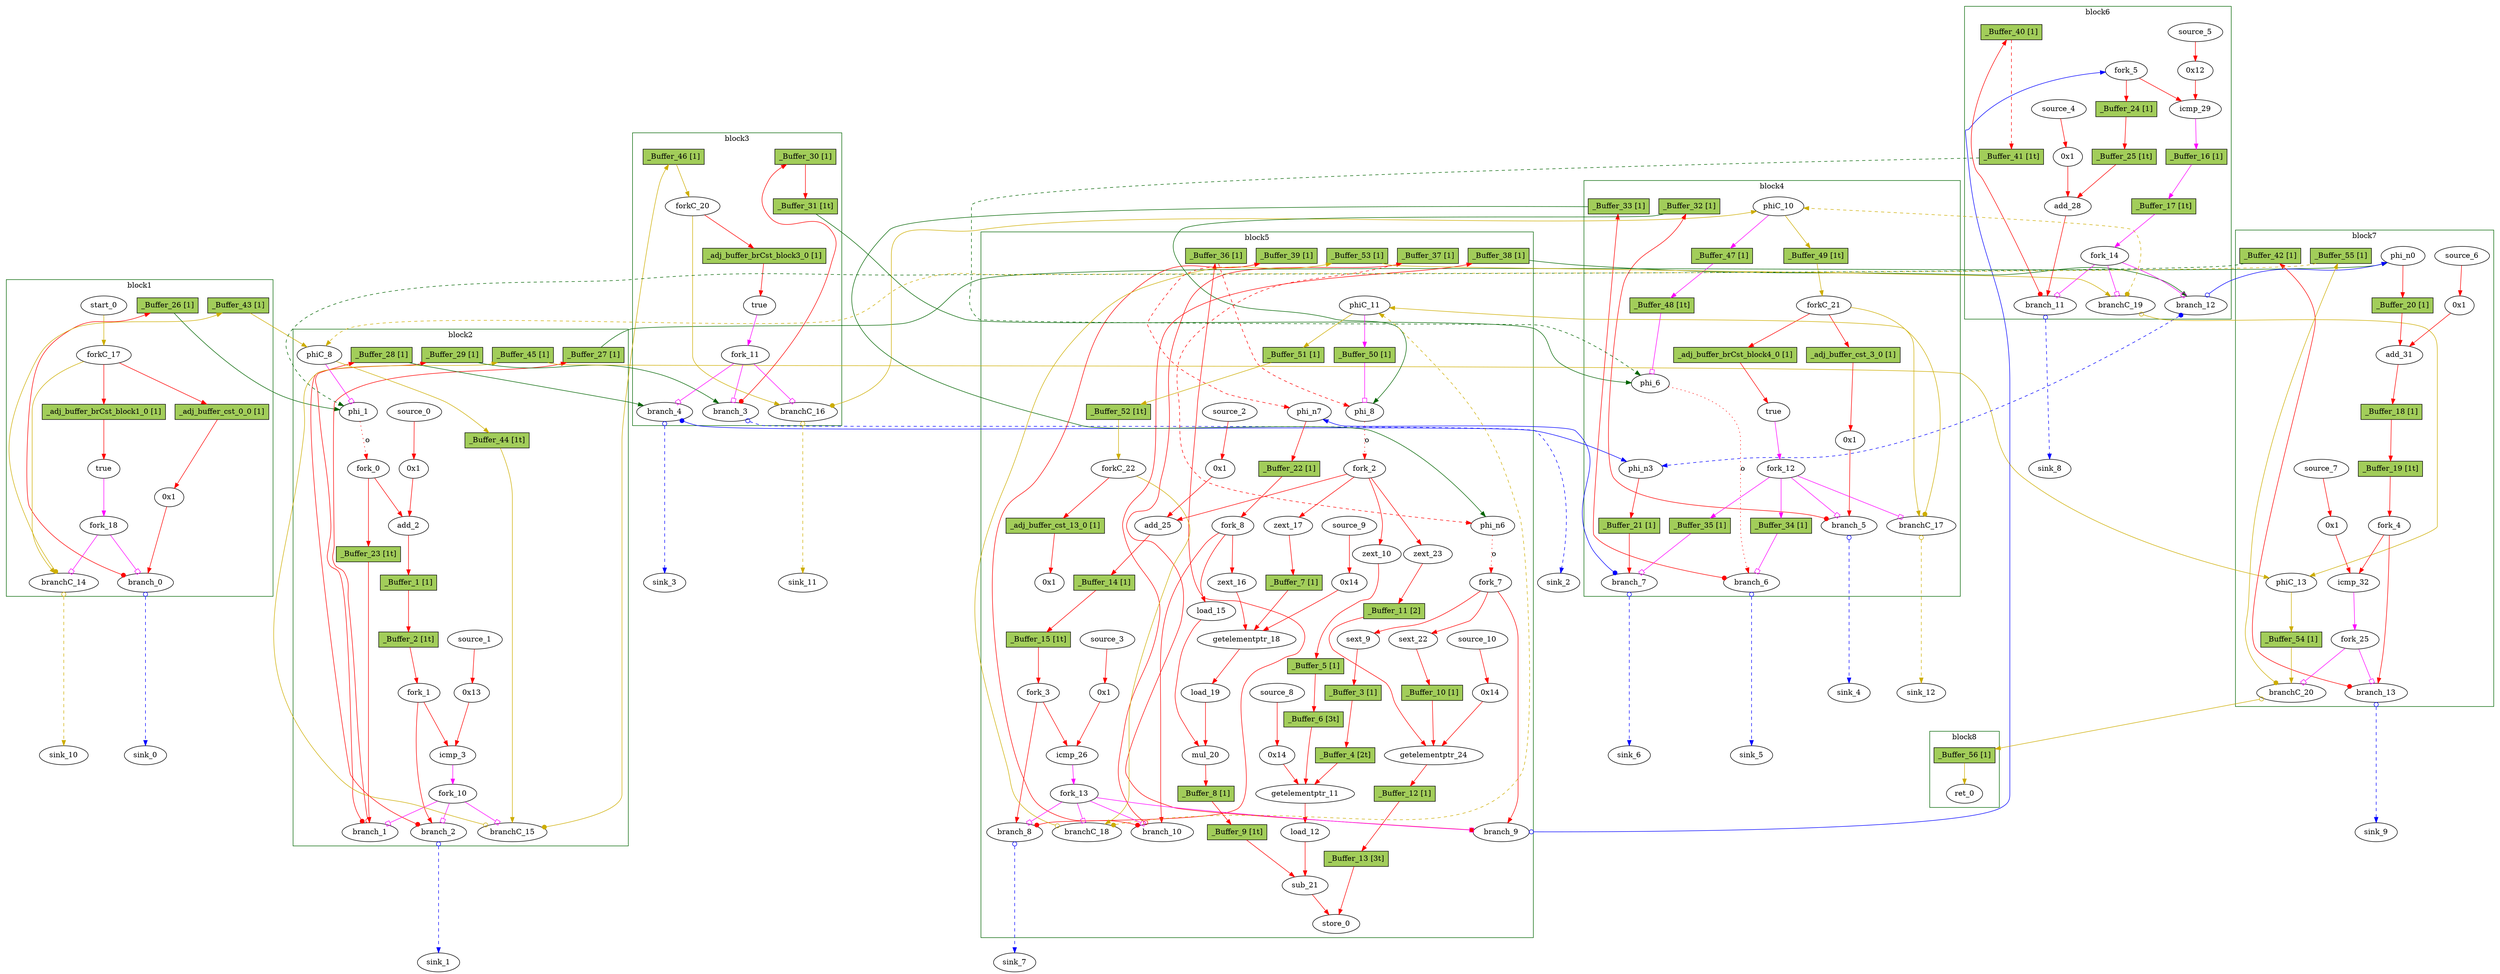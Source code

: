 // Number of blocks: 176
// Number of channels: 282
Digraph G {

  // Blocks
subgraph cluster_1 {
color = "darkgreen"
label = "block1"
  brCst_block1 [type=Constant, in="in1:1", out="out1:1", bbID = 1, value="0x1", label=true,  shape=oval];
  _adj_buffer_brCst_block1_0 [type=Buffer, in="in1:0", out="out1:1", bbID=2, slots=1, transparent=false, label="_adj_buffer_brCst_block1_0 [1]", shape=box, style=filled, fillcolor=darkolivegreen3, height=0.4];
  cst_0 [type=Constant, in="in1:32", out="out1:32", bbID = 1, value="0x1", label="0x1",  shape=oval];
  _adj_buffer_cst_0_0 [type=Buffer, in="in1:0", out="out1:32", bbID=2, slots=1, transparent=false, label="_adj_buffer_cst_0_0 [1]", shape=box, style=filled, fillcolor=darkolivegreen3, height=0.4];
  branch_0 [type=Branch, in="in1:32 in2?:1", out="out1+:32 out2-:32", bbID = 1,  shape=oval];
  start_0 [type=Entry, in="in1:0", out="out1:0", bbID = 1,  shape=oval];
  forkC_17 [type=Fork, in="in1:0", out="out1:0 out2:0 out3:0", bbID = 1,  shape=oval];
  branchC_14 [type=Branch, in="in1:0 in2?:1", out="out1+:0 out2-:0", bbID = 1,  shape=oval];
  fork_18 [type=Fork, in="in1:1", out="out1:1 out2:1", bbID = 1,  shape=oval];
  _Buffer_26 [type=Buffer, in="in1:32", out="out1:32", bbID = 1, slots=1, transparent=false, label="_Buffer_26 [1]",  shape=box, style=filled, fillcolor=darkolivegreen3, height = 0.4];
  _Buffer_43 [type=Buffer, in="in1:0", out="out1:0", bbID = 1, slots=1, transparent=false, label="_Buffer_43 [1]",  shape=box, style=filled, fillcolor=darkolivegreen3, height = 0.4];
}
subgraph cluster_2 {
color = "darkgreen"
label = "block2"
  phi_1 [type=Mux, in="in1?:1 in2:32 in3:32", out="out1:32", delay=1.397, bbID = 2,  shape=oval];
  cst_1 [type=Constant, in="in1:32", out="out1:32", bbID = 2, value="0x1", label="0x1",  shape=oval];
  add_2 [type=Operator, in="in1:32 in2:32", out="out1:32", op = "add_op", delay=2.287, bbID = 2,  shape=oval];
  cst_2 [type=Constant, in="in1:32", out="out1:32", bbID = 2, value="0x1", label="0x13",  shape=oval];
  icmp_3 [type=Operator, in="in1:32 in2:32", out="out1:1", op = "icmp_ult_op", delay=1.907, bbID = 2,  shape=oval];
  fork_0 [type=Fork, in="in1:32", out="out1:32 out2:32", bbID = 2,  shape=oval];
  fork_1 [type=Fork, in="in1:32", out="out1:32 out2:32", bbID = 2,  shape=oval];
  branch_1 [type=Branch, in="in1:32 in2?:1", out="out1+:32 out2-:32", bbID = 2,  shape=oval];
  branch_2 [type=Branch, in="in1:32 in2?:1", out="out1+:32 out2-:32", bbID = 2,  shape=oval];
  fork_10 [type=Fork, in="in1:1", out="out1:1 out2:1 out3:1", bbID = 2,  shape=oval];
  phiC_8 [type=CntrlMerge, in="in1:0 in2:0", out="out1:0 out2?:1", bbID = 2,  shape=oval];
  branchC_15 [type=Branch, in="in1:0 in2?:1", out="out1+:0 out2-:0", bbID = 2,  shape=oval];
  source_0 [type=Source, out="out1:32", bbID = 2,  shape=oval];
  source_1 [type=Source, out="out1:32", bbID = 2,  shape=oval];
  _Buffer_1 [type=Buffer, in="in1:32", out="out1:32", bbID = 2, slots=1, transparent=false, label="_Buffer_1 [1]",  shape=box, style=filled, fillcolor=darkolivegreen3, height = 0.4];
  _Buffer_2 [type=Buffer, in="in1:32", out="out1:32", bbID = 2, slots=1, transparent=true, label="_Buffer_2 [1t]",  shape=box, style=filled, fillcolor=darkolivegreen3, height = 0.4];
  _Buffer_23 [type=Buffer, in="in1:32", out="out1:32", bbID = 2, slots=1, transparent=true, label="_Buffer_23 [1t]",  shape=box, style=filled, fillcolor=darkolivegreen3, height = 0.4];
  _Buffer_27 [type=Buffer, in="in1:32", out="out1:32", bbID = 2, slots=1, transparent=false, label="_Buffer_27 [1]",  shape=box, style=filled, fillcolor=darkolivegreen3, height = 0.4];
  _Buffer_28 [type=Buffer, in="in1:32", out="out1:32", bbID = 2, slots=1, transparent=false, label="_Buffer_28 [1]",  shape=box, style=filled, fillcolor=darkolivegreen3, height = 0.4];
  _Buffer_29 [type=Buffer, in="in1:32", out="out1:32", bbID = 2, slots=1, transparent=false, label="_Buffer_29 [1]",  shape=box, style=filled, fillcolor=darkolivegreen3, height = 0.4];
  _Buffer_44 [type=Buffer, in="in1:0", out="out1:0", bbID = 2, slots=1, transparent=true, label="_Buffer_44 [1t]",  shape=box, style=filled, fillcolor=darkolivegreen3, height = 0.4];
  _Buffer_45 [type=Buffer, in="in1:0", out="out1:0", bbID = 2, slots=1, transparent=false, label="_Buffer_45 [1]",  shape=box, style=filled, fillcolor=darkolivegreen3, height = 0.4];
}
subgraph cluster_3 {
color = "darkgreen"
label = "block3"
  brCst_block3 [type=Constant, in="in1:1", out="out1:1", bbID = 3, value="0x1", label=true,  shape=oval];
  _adj_buffer_brCst_block3_0 [type=Buffer, in="in1:0", out="out1:1", bbID=2, slots=1, transparent=false, label="_adj_buffer_brCst_block3_0 [1]", shape=box, style=filled, fillcolor=darkolivegreen3, height=0.4];
  branch_3 [type=Branch, in="in1:32 in2?:1", out="out1+:32 out2-:32", bbID = 3,  shape=oval];
  branch_4 [type=Branch, in="in1:32 in2?:1", out="out1+:32 out2-:32", bbID = 3,  shape=oval];
  fork_11 [type=Fork, in="in1:1", out="out1:1 out2:1 out3:1", bbID = 3,  shape=oval];
  forkC_20 [type=Fork, in="in1:0", out="out1:0 out2:0", bbID = 3,  shape=oval];
  branchC_16 [type=Branch, in="in1:0 in2?:1", out="out1+:0 out2-:0", bbID = 3,  shape=oval];
  _Buffer_30 [type=Buffer, in="in1:32", out="out1:32", bbID = 3, slots=1, transparent=false, label="_Buffer_30 [1]",  shape=box, style=filled, fillcolor=darkolivegreen3, height = 0.4];
  _Buffer_31 [type=Buffer, in="in1:32", out="out1:32", bbID = 3, slots=1, transparent=true, label="_Buffer_31 [1t]",  shape=box, style=filled, fillcolor=darkolivegreen3, height = 0.4];
  _Buffer_46 [type=Buffer, in="in1:0", out="out1:0", bbID = 3, slots=1, transparent=false, label="_Buffer_46 [1]",  shape=box, style=filled, fillcolor=darkolivegreen3, height = 0.4];
}
subgraph cluster_4 {
color = "darkgreen"
label = "block4"
  phi_6 [type=Mux, in="in1?:1 in2:32 in3:32", out="out1:32", delay=1.397, bbID = 4,  shape=oval];
  brCst_block4 [type=Constant, in="in1:1", out="out1:1", bbID = 4, value="0x1", label=true,  shape=oval];
  _adj_buffer_brCst_block4_0 [type=Buffer, in="in1:0", out="out1:1", bbID=2, slots=1, transparent=false, label="_adj_buffer_brCst_block4_0 [1]", shape=box, style=filled, fillcolor=darkolivegreen3, height=0.4];
  cst_3 [type=Constant, in="in1:32", out="out1:32", bbID = 4, value="0x1", label="0x1",  shape=oval];
  _adj_buffer_cst_3_0 [type=Buffer, in="in1:0", out="out1:32", bbID=2, slots=1, transparent=false, label="_adj_buffer_cst_3_0 [1]", shape=box, style=filled, fillcolor=darkolivegreen3, height=0.4];
  phi_n3 [type=Merge, in="in1:32 in2:32", out="out1:32", delay=1.397, bbID = 4,  shape=oval];
  branch_5 [type=Branch, in="in1:32 in2?:1", out="out1+:32 out2-:32", bbID = 4,  shape=oval];
  branch_6 [type=Branch, in="in1:32 in2?:1", out="out1+:32 out2-:32", bbID = 4,  shape=oval];
  branch_7 [type=Branch, in="in1:32 in2?:1", out="out1+:32 out2-:32", bbID = 4,  shape=oval];
  fork_12 [type=Fork, in="in1:1", out="out1:1 out2:1 out3:1 out4:1", bbID = 4,  shape=oval];
  phiC_10 [type=CntrlMerge, in="in1:0 in2:0", out="out1:0 out2?:1", bbID = 4,  shape=oval];
  forkC_21 [type=Fork, in="in1:0", out="out1:0 out2:0 out3:0", bbID = 4,  shape=oval];
  branchC_17 [type=Branch, in="in1:0 in2?:1", out="out1+:0 out2-:0", bbID = 4,  shape=oval];
  _Buffer_21 [type=Buffer, in="in1:32", out="out1:32", bbID = 4, slots=1, transparent=false, label="_Buffer_21 [1]",  shape=box, style=filled, fillcolor=darkolivegreen3, height = 0.4];
  _Buffer_32 [type=Buffer, in="in1:32", out="out1:32", bbID = 4, slots=1, transparent=false, label="_Buffer_32 [1]",  shape=box, style=filled, fillcolor=darkolivegreen3, height = 0.4];
  _Buffer_33 [type=Buffer, in="in1:32", out="out1:32", bbID = 4, slots=1, transparent=false, label="_Buffer_33 [1]",  shape=box, style=filled, fillcolor=darkolivegreen3, height = 0.4];
  _Buffer_34 [type=Buffer, in="in1:1", out="out1:1", bbID = 4, slots=1, transparent=false, label="_Buffer_34 [1]",  shape=box, style=filled, fillcolor=darkolivegreen3, height = 0.4];
  _Buffer_35 [type=Buffer, in="in1:1", out="out1:1", bbID = 4, slots=1, transparent=false, label="_Buffer_35 [1]",  shape=box, style=filled, fillcolor=darkolivegreen3, height = 0.4];
  _Buffer_47 [type=Buffer, in="in1:1", out="out1:1", bbID = 4, slots=1, transparent=false, label="_Buffer_47 [1]",  shape=box, style=filled, fillcolor=darkolivegreen3, height = 0.4];
  _Buffer_48 [type=Buffer, in="in1:1", out="out1:1", bbID = 4, slots=1, transparent=true, label="_Buffer_48 [1t]",  shape=box, style=filled, fillcolor=darkolivegreen3, height = 0.4];
  _Buffer_49 [type=Buffer, in="in1:0", out="out1:0", bbID = 4, slots=1, transparent=true, label="_Buffer_49 [1t]",  shape=box, style=filled, fillcolor=darkolivegreen3, height = 0.4];
}
subgraph cluster_5 {
color = "darkgreen"
label = "block5"
  phi_8 [type=Mux, in="in1?:1 in2:32 in3:32", out="out1:32", delay=1.397, bbID = 5, retimingDiff=0.5,  shape=oval];
  sext_9 [type=Operator, in="in1:32", out="out1:32", op = "zext_op", delay=0.672, bbID = 5, retimingDiff=1,  shape=oval];
  zext_10 [type=Operator, in="in1:32", out="out1:32", op = "zext_op", bbID = 5, retimingDiff=0.5,  shape=oval];
  getelementptr_11 [type=Operator, in="in1:32 in2:32 in3:32", out="out1:32", op = "getelementptr_op", delay=3.792, constants=1, bbID = 5, retimingDiff=3.5,  shape=oval];
  load_12 [type=Operator, in="in1:32 in2:32", out="out1:32 out2:32", op = "mc_load_op", delay=1.412, latency=2, bbID = 5, portID = 0, offset = 0, retimingDiff=1,  shape=oval];
  load_15 [type=Operator, in="in1:32 in2:32", out="out1:32 out2:32", op = "mc_load_op", delay=1.412, latency=2, bbID = 5, portID = 0, offset = 0, retimingDiff=1,  shape=oval];
  zext_16 [type=Operator, in="in1:32", out="out1:32", op = "zext_op", bbID = 5, retimingDiff=1,  shape=oval];
  zext_17 [type=Operator, in="in1:32", out="out1:32", op = "zext_op", bbID = 5, retimingDiff=0.5,  shape=oval];
  getelementptr_18 [type=Operator, in="in1:32 in2:32 in3:32", out="out1:32", op = "getelementptr_op", delay=3.792, constants=1, bbID = 5, retimingDiff=1,  shape=oval];
  load_19 [type=Operator, in="in1:32 in2:32", out="out1:32 out2:32", op = "mc_load_op", delay=1.412, latency=2, bbID = 5, portID = 1, offset = 0, retimingDiff=1,  shape=oval];
  mul_20 [type=Operator, in="in1:32 in2:32", out="out1:32", op = "mul_op", latency=4, bbID = 5, retimingDiff=2,  shape=oval];
  sub_21 [type=Operator, in="in1:32 in2:32", out="out1:32", op = "sub_op", delay=2.287, bbID = 5, retimingDiff=4.5,  shape=oval];
  sext_22 [type=Operator, in="in1:32", out="out1:32", op = "zext_op", delay=0.672, bbID = 5, retimingDiff=1,  shape=oval];
  zext_23 [type=Operator, in="in1:32", out="out1:32", op = "zext_op", bbID = 5, retimingDiff=0.5,  shape=oval];
  getelementptr_24 [type=Operator, in="in1:32 in2:32 in3:32", out="out1:32", op = "getelementptr_op", delay=3.792, constants=1, bbID = 5, retimingDiff=1.5,  shape=oval];
  store_0 [type=Operator, in="in1:32 in2:32", out="out1:32 out2:32", op = "mc_store_op", delay=0.672, bbID = 5, portID = 0, offset = 0, retimingDiff=4.5,  shape=oval];
  cst_4 [type=Constant, in="in1:32", out="out1:32", bbID = 5, value="0x1", label="0x1", retimingDiff=0.5,  shape=oval];
  add_25 [type=Operator, in="in1:32 in2:32", out="out1:32", op = "add_op", delay=2.287, bbID = 5, retimingDiff=0.5,  shape=oval];
  cst_5 [type=Constant, in="in1:32", out="out1:32", bbID = 5, value="0x1", label="0x1", retimingDiff=1,  shape=oval];
  icmp_26 [type=Operator, in="in1:32 in2:32", out="out1:1", op = "icmp_ult_op", delay=1.907, bbID = 5, retimingDiff=1,  shape=oval];
  cst_10 [type=Constant, in="in1:32", out="out1:32", bbID = 5, value="0x1", label="0x14", retimingDiff=3.5,  shape=oval];
  cst_11 [type=Constant, in="in1:32", out="out1:32", bbID = 5, value="0x1", label="0x14", retimingDiff=1,  shape=oval];
  cst_12 [type=Constant, in="in1:32", out="out1:32", bbID = 5, value="0x1", label="0x14", retimingDiff=1.5,  shape=oval];
  phi_n6 [type=Merge, in="in1:32 in2:32", out="out1:32", delay=1.397, bbID = 5, retimingDiff=0.5,  shape=oval];
  phi_n7 [type=Merge, in="in1:32 in2:32", out="out1:32", delay=1.397, bbID = 5, retimingDiff=0.5,  shape=oval];
  fork_2 [type=Fork, in="in1:32", out="out1:32 out2:32 out3:32 out4:32", bbID = 5, retimingDiff=0.5,  shape=oval];
  fork_3 [type=Fork, in="in1:32", out="out1:32 out2:32", bbID = 5, retimingDiff=1,  shape=oval];
  fork_7 [type=Fork, in="in1:32", out="out1:32 out2:32 out3:32", bbID = 5, retimingDiff=1,  shape=oval];
  fork_8 [type=Fork, in="in1:32", out="out1:32 out2:32 out3:32", bbID = 5, retimingDiff=1,  shape=oval];
  branch_8 [type=Branch, in="in1:32 in2?:1", out="out1+:32 out2-:32", bbID = 5, retimingDiff=1,  shape=oval];
  branch_9 [type=Branch, in="in1:32 in2?:1", out="out1+:32 out2-:32", bbID = 5, retimingDiff=1,  shape=oval];
  branch_10 [type=Branch, in="in1:32 in2?:1", out="out1+:32 out2-:32", bbID = 5, retimingDiff=1,  shape=oval];
  fork_13 [type=Fork, in="in1:1", out="out1:1 out2:1 out3:1 out4:1", bbID = 5, retimingDiff=1,  shape=oval];
  cst_13 [type=Constant, in="in1:32", out="out1:32", bbID = 5, value="0x1", label="0x1", retimingDiff=1,  shape=oval];
  _adj_buffer_cst_13_0 [type=Buffer, in="in1:0", out="out1:32", bbID=2, slots=1, transparent=false, label="_adj_buffer_cst_13_0 [1]", shape=box, style=filled, fillcolor=darkolivegreen3, height=0.4];
  phiC_11 [type=CntrlMerge, in="in1:0 in2:0", out="out1:0 out2?:1", bbID = 5,  shape=oval];
  forkC_22 [type=Fork, in="in1:0", out="out1:0 out2:0", bbID = 5, retimingDiff=1,  shape=oval];
  branchC_18 [type=Branch, in="in1:0 in2?:1", out="out1+:0 out2-:0", bbID = 5, retimingDiff=1,  shape=oval];
  source_2 [type=Source, out="out1:32", bbID = 5, retimingDiff=0.5,  shape=oval];
  source_3 [type=Source, out="out1:32", bbID = 5, retimingDiff=1,  shape=oval];
  source_8 [type=Source, out="out1:32", bbID = 5, retimingDiff=3.5,  shape=oval];
  source_9 [type=Source, out="out1:32", bbID = 5, retimingDiff=1,  shape=oval];
  source_10 [type=Source, out="out1:32", bbID = 5, retimingDiff=1.5,  shape=oval];
  _Buffer_3 [type=Buffer, in="in1:32", out="out1:32", bbID = 5, slots=1, transparent=false, label="_Buffer_3 [1]",  shape=box, style=filled, fillcolor=darkolivegreen3, height = 0.4];
  _Buffer_4 [type=Buffer, in="in1:32", out="out1:32", bbID = 5, slots=2, transparent=true, label="_Buffer_4 [2t]",  shape=box, style=filled, fillcolor=darkolivegreen3, height = 0.4];
  _Buffer_5 [type=Buffer, in="in1:32", out="out1:32", bbID = 5, slots=1, transparent=false, label="_Buffer_5 [1]",  shape=box, style=filled, fillcolor=darkolivegreen3, height = 0.4];
  _Buffer_6 [type=Buffer, in="in1:32", out="out1:32", bbID = 5, slots=3, transparent=true, label="_Buffer_6 [3t]",  shape=box, style=filled, fillcolor=darkolivegreen3, height = 0.4];
  _Buffer_7 [type=Buffer, in="in1:32", out="out1:32", bbID = 5, slots=1, transparent=false, label="_Buffer_7 [1]",  shape=box, style=filled, fillcolor=darkolivegreen3, height = 0.4];
  _Buffer_8 [type=Buffer, in="in1:32", out="out1:32", bbID = 5, slots=1, transparent=false, label="_Buffer_8 [1]",  shape=box, style=filled, fillcolor=darkolivegreen3, height = 0.4];
  _Buffer_9 [type=Buffer, in="in1:32", out="out1:32", bbID = 5, slots=1, transparent=true, label="_Buffer_9 [1t]",  shape=box, style=filled, fillcolor=darkolivegreen3, height = 0.4];
  _Buffer_10 [type=Buffer, in="in1:32", out="out1:32", bbID = 5, slots=1, transparent=false, label="_Buffer_10 [1]",  shape=box, style=filled, fillcolor=darkolivegreen3, height = 0.4];
  _Buffer_11 [type=Buffer, in="in1:32", out="out1:32", bbID = 5, slots=2, transparent=false, label="_Buffer_11 [2]",  shape=box, style=filled, fillcolor=darkolivegreen3, height = 0.4];
  _Buffer_12 [type=Buffer, in="in1:32", out="out1:32", bbID = 5, slots=1, transparent=false, label="_Buffer_12 [1]",  shape=box, style=filled, fillcolor=darkolivegreen3, height = 0.4];
  _Buffer_13 [type=Buffer, in="in1:32", out="out1:32", bbID = 5, slots=3, transparent=true, label="_Buffer_13 [3t]",  shape=box, style=filled, fillcolor=darkolivegreen3, height = 0.4];
  _Buffer_14 [type=Buffer, in="in1:32", out="out1:32", bbID = 5, slots=1, transparent=false, label="_Buffer_14 [1]",  shape=box, style=filled, fillcolor=darkolivegreen3, height = 0.4];
  _Buffer_15 [type=Buffer, in="in1:32", out="out1:32", bbID = 5, slots=1, transparent=true, label="_Buffer_15 [1t]",  shape=box, style=filled, fillcolor=darkolivegreen3, height = 0.4];
  _Buffer_22 [type=Buffer, in="in1:32", out="out1:32", bbID = 5, slots=1, transparent=false, label="_Buffer_22 [1]",  shape=box, style=filled, fillcolor=darkolivegreen3, height = 0.4];
  _Buffer_36 [type=Buffer, in="in1:32", out="out1:32", bbID = 5, slots=1, transparent=false, label="_Buffer_36 [1]",  shape=box, style=filled, fillcolor=darkolivegreen3, height = 0.4];
  _Buffer_37 [type=Buffer, in="in1:32", out="out1:32", bbID = 5, slots=1, transparent=false, label="_Buffer_37 [1]",  shape=box, style=filled, fillcolor=darkolivegreen3, height = 0.4];
  _Buffer_38 [type=Buffer, in="in1:32", out="out1:32", bbID = 5, slots=1, transparent=false, label="_Buffer_38 [1]",  shape=box, style=filled, fillcolor=darkolivegreen3, height = 0.4];
  _Buffer_39 [type=Buffer, in="in1:32", out="out1:32", bbID = 5, slots=1, transparent=false, label="_Buffer_39 [1]",  shape=box, style=filled, fillcolor=darkolivegreen3, height = 0.4];
  _Buffer_50 [type=Buffer, in="in1:1", out="out1:1", bbID = 5, slots=1, transparent=false, label="_Buffer_50 [1]",  shape=box, style=filled, fillcolor=darkolivegreen3, height = 0.4];
  _Buffer_51 [type=Buffer, in="in1:0", out="out1:0", bbID = 5, slots=1, transparent=false, label="_Buffer_51 [1]",  shape=box, style=filled, fillcolor=darkolivegreen3, height = 0.4];
  _Buffer_52 [type=Buffer, in="in1:0", out="out1:0", bbID = 5, slots=1, transparent=true, label="_Buffer_52 [1t]",  shape=box, style=filled, fillcolor=darkolivegreen3, height = 0.4];
  _Buffer_53 [type=Buffer, in="in1:0", out="out1:0", bbID = 5, slots=1, transparent=false, label="_Buffer_53 [1]",  shape=box, style=filled, fillcolor=darkolivegreen3, height = 0.4];
}
subgraph cluster_6 {
color = "darkgreen"
label = "block6"
  cst_6 [type=Constant, in="in1:32", out="out1:32", bbID = 6, value="0x1", label="0x1",  shape=oval];
  add_28 [type=Operator, in="in1:32 in2:32", out="out1:32", op = "add_op", delay=2.287, bbID = 6,  shape=oval];
  cst_7 [type=Constant, in="in1:32", out="out1:32", bbID = 6, value="0x1", label="0x12",  shape=oval];
  icmp_29 [type=Operator, in="in1:32 in2:32", out="out1:1", op = "icmp_ult_op", delay=1.907, bbID = 6,  shape=oval];
  fork_5 [type=Fork, in="in1:32", out="out1:32 out2:32", bbID = 6,  shape=oval];
  branch_11 [type=Branch, in="in1:32 in2?:1", out="out1+:32 out2-:32", bbID = 6,  shape=oval];
  branch_12 [type=Branch, in="in1:32 in2?:1", out="out1+:32 out2-:32", bbID = 6,  shape=oval];
  fork_14 [type=Fork, in="in1:1", out="out1:1 out2:1 out3:1", bbID = 6,  shape=oval];
  branchC_19 [type=Branch, in="in1:0 in2?:1", out="out1+:0 out2-:0", bbID = 6,  shape=oval];
  source_4 [type=Source, out="out1:32", bbID = 6,  shape=oval];
  source_5 [type=Source, out="out1:32", bbID = 6,  shape=oval];
  _Buffer_16 [type=Buffer, in="in1:1", out="out1:1", bbID = 6, slots=1, transparent=false, label="_Buffer_16 [1]",  shape=box, style=filled, fillcolor=darkolivegreen3, height = 0.4];
  _Buffer_17 [type=Buffer, in="in1:1", out="out1:1", bbID = 6, slots=1, transparent=true, label="_Buffer_17 [1t]",  shape=box, style=filled, fillcolor=darkolivegreen3, height = 0.4];
  _Buffer_24 [type=Buffer, in="in1:32", out="out1:32", bbID = 6, slots=1, transparent=false, label="_Buffer_24 [1]",  shape=box, style=filled, fillcolor=darkolivegreen3, height = 0.4];
  _Buffer_25 [type=Buffer, in="in1:32", out="out1:32", bbID = 6, slots=1, transparent=true, label="_Buffer_25 [1t]",  shape=box, style=filled, fillcolor=darkolivegreen3, height = 0.4];
  _Buffer_40 [type=Buffer, in="in1:32", out="out1:32", bbID = 6, slots=1, transparent=false, label="_Buffer_40 [1]",  shape=box, style=filled, fillcolor=darkolivegreen3, height = 0.4];
  _Buffer_41 [type=Buffer, in="in1:32", out="out1:32", bbID = 6, slots=1, transparent=true, label="_Buffer_41 [1t]",  shape=box, style=filled, fillcolor=darkolivegreen3, height = 0.4];
}
subgraph cluster_7 {
color = "darkgreen"
label = "block7"
  cst_8 [type=Constant, in="in1:32", out="out1:32", bbID = 7, value="0x1", label="0x1",  shape=oval];
  add_31 [type=Operator, in="in1:32 in2:32", out="out1:32", op = "add_op", delay=2.287, bbID = 7,  shape=oval];
  cst_9 [type=Constant, in="in1:32", out="out1:32", bbID = 7, value="0x1", label="0x1",  shape=oval];
  icmp_32 [type=Operator, in="in1:32 in2:32", out="out1:1", op = "icmp_ult_op", delay=1.907, bbID = 7,  shape=oval];
  phi_n0 [type=Merge, in="in1:32 in2:32", out="out1:32", delay=1.397, bbID = 7,  shape=oval];
  fork_4 [type=Fork, in="in1:32", out="out1:32 out2:32", bbID = 7,  shape=oval];
  branch_13 [type=Branch, in="in1:32 in2?:1", out="out1+:32 out2-:32", bbID = 7,  shape=oval];
  phiC_13 [type=Merge, in="in1:0 in2:0", out="out1:0", bbID = 7,  shape=oval];
  branchC_20 [type=Branch, in="in1:0 in2?:1", out="out1+:0 out2-:0", bbID = 7,  shape=oval];
  fork_25 [type=Fork, in="in1:1", out="out1:1 out2:1", bbID = 7,  shape=oval];
  source_6 [type=Source, out="out1:32", bbID = 7,  shape=oval];
  source_7 [type=Source, out="out1:32", bbID = 7,  shape=oval];
  _Buffer_18 [type=Buffer, in="in1:32", out="out1:32", bbID = 7, slots=1, transparent=false, label="_Buffer_18 [1]",  shape=box, style=filled, fillcolor=darkolivegreen3, height = 0.4];
  _Buffer_19 [type=Buffer, in="in1:32", out="out1:32", bbID = 7, slots=1, transparent=true, label="_Buffer_19 [1t]",  shape=box, style=filled, fillcolor=darkolivegreen3, height = 0.4];
  _Buffer_20 [type=Buffer, in="in1:32", out="out1:32", bbID = 7, slots=1, transparent=false, label="_Buffer_20 [1]",  shape=box, style=filled, fillcolor=darkolivegreen3, height = 0.4];
  _Buffer_42 [type=Buffer, in="in1:32", out="out1:32", bbID = 7, slots=1, transparent=false, label="_Buffer_42 [1]",  shape=box, style=filled, fillcolor=darkolivegreen3, height = 0.4];
  _Buffer_54 [type=Buffer, in="in1:0", out="out1:0", bbID = 7, slots=1, transparent=false, label="_Buffer_54 [1]",  shape=box, style=filled, fillcolor=darkolivegreen3, height = 0.4];
  _Buffer_55 [type=Buffer, in="in1:0", out="out1:0", bbID = 7, slots=1, transparent=false, label="_Buffer_55 [1]",  shape=box, style=filled, fillcolor=darkolivegreen3, height = 0.4];
}
subgraph cluster_8 {
color = "darkgreen"
label = "block8"
  ret_0 [type=Operator, in="in1:0", out="out1:0", op = "ret_op", bbID = 8,  shape=oval];
  _Buffer_56 [type=Buffer, in="in1:0", out="out1:0", bbID = 8, slots=1, transparent=false, label="_Buffer_56 [1]",  shape=box, style=filled, fillcolor=darkolivegreen3, height = 0.4];
}
//  MC_A [type=MC, in="in1:32*c0 in2:32*l0a in3:32*l1a in4:32*s0a in5:32*s0d", out="out1:32*l0d out2:32*l1d out3:0*e", bbID = 0, memory = "A", bbcount = 1, ldcount = 2, stcount = 1, ];
//  MC_c [type=MC, in="in1:32*l0a", out="out1:32*l0d out2:0*e", bbID = 0, memory = "c", bbcount = 0, ldcount = 1, stcount = 0, ];
//  end_0 [type=Exit, in="in1:0*e in2:0*e in3:0", out="out1:0", bbID = 0,  shape=oval];
  sink_0 [type=Sink, in="in1:32", bbID = 0,  shape=oval];
  sink_1 [type=Sink, in="in1:32", bbID = 0,  shape=oval];
  sink_2 [type=Sink, in="in1:32", bbID = 0,  shape=oval];
  sink_3 [type=Sink, in="in1:32", bbID = 0,  shape=oval];
  sink_4 [type=Sink, in="in1:32", bbID = 0,  shape=oval];
  sink_5 [type=Sink, in="in1:32", bbID = 0,  shape=oval];
  sink_6 [type=Sink, in="in1:32", bbID = 0,  shape=oval];
  sink_7 [type=Sink, in="in1:32", bbID = 0,  shape=oval];
  sink_8 [type=Sink, in="in1:32", bbID = 0,  shape=oval];
  sink_9 [type=Sink, in="in1:32", bbID = 0,  shape=oval];
  sink_10 [type=Sink, in="in1:0", bbID = 0,  shape=oval];
  sink_11 [type=Sink, in="in1:0", bbID = 0,  shape=oval];
  sink_12 [type=Sink, in="in1:0", bbID = 0,  shape=oval];

  // Channels
  brCst_block1 -> fork_18 [from=out1, to=in1, arrowhead=normal, color=magenta];
  cst_0 -> branch_0 [from=out1, to=in1, arrowhead=normal, color=red];
  phi_1 -> fork_0 [from=out1, to=in1, arrowhead=normal, color=red, slots=1, style=dotted, label="o", transparent=true];
  cst_1 -> add_2 [from=out1, to=in2, arrowhead=normal, color=red];
  add_2 -> _Buffer_1 [from=out1, to=in1, arrowhead=normal, color=red];
  cst_2 -> icmp_3 [from=out1, to=in2, arrowhead=normal, color=red];
  icmp_3 -> fork_10 [from=out1, to=in1, arrowhead=normal, color=magenta];
  brCst_block3 -> fork_11 [from=out1, to=in1, arrowhead=normal, color=magenta];
  phi_6 -> branch_6 [from=out1, to=in1, arrowhead=normal, color=red, slots=1, style=dotted, label="o", transparent=true];
  brCst_block4 -> fork_12 [from=out1, to=in1, arrowhead=normal, color=magenta];
  cst_3 -> branch_5 [from=out1, to=in1, arrowhead=normal, color=red];
  phi_8 -> fork_2 [from=out1, to=in1, arrowhead=normal, color=red, slots=1, style=dotted, label="o", transparent=true];
  sext_9 -> _Buffer_3 [from=out1, to=in1, arrowhead=normal, color=red];
  zext_10 -> _Buffer_5 [from=out1, to=in1, arrowhead=normal, color=red];
  getelementptr_11 -> load_12 [from=out1, to=in2, arrowhead=normal, color=red];
  load_12 -> sub_21 [from=out1, to=in1, arrowhead=normal, color=red];
//  load_12 -> MC_A [from=out2, to=in2, arrowhead=normal, color=darkgreen];
  load_15 -> mul_20 [from=out1, to=in1, arrowhead=normal, color=red];
//  load_15 -> MC_c [from=out2, to=in1, arrowhead=normal, color=darkgreen];
  zext_16 -> getelementptr_18 [from=out1, to=in1, arrowhead=normal, color=red];
  zext_17 -> _Buffer_7 [from=out1, to=in1, arrowhead=normal, color=red];
  getelementptr_18 -> load_19 [from=out1, to=in2, arrowhead=normal, color=red];
  load_19 -> mul_20 [from=out1, to=in2, arrowhead=normal, color=red];
 // load_19 -> MC_A [from=out2, to=in3, arrowhead=normal, color=darkgreen];
  mul_20 -> _Buffer_8 [from=out1, to=in1, arrowhead=normal, color=red];
  sub_21 -> store_0 [from=out1, to=in1, arrowhead=normal, color=red];
  sext_22 -> _Buffer_10 [from=out1, to=in1, arrowhead=normal, color=red];
  zext_23 -> _Buffer_11 [from=out1, to=in1, arrowhead=normal, color=red];
  getelementptr_24 -> _Buffer_12 [from=out1, to=in1, arrowhead=normal, color=red];
//  store_0 -> MC_A [from=out2, to=in4, arrowhead=normal, color=darkgreen];
//  store_0 -> MC_A [from=out1, to=in5, arrowhead=normal, color=darkgreen];
  cst_4 -> add_25 [from=out1, to=in2, arrowhead=normal, color=red];
  add_25 -> _Buffer_14 [from=out1, to=in1, arrowhead=normal, color=red];
  cst_5 -> icmp_26 [from=out1, to=in2, arrowhead=normal, color=red];
  icmp_26 -> fork_13 [from=out1, to=in1, arrowhead=normal, color=magenta];
  cst_6 -> add_28 [from=out1, to=in2, arrowhead=normal, color=red];
  add_28 -> branch_11 [from=out1, to=in1, arrowhead=normal, color=red];
  cst_7 -> icmp_29 [from=out1, to=in2, arrowhead=normal, color=red];
  icmp_29 -> _Buffer_16 [from=out1, to=in1, arrowhead=normal, color=magenta];
  cst_8 -> add_31 [from=out1, to=in2, arrowhead=normal, color=red];
  add_31 -> _Buffer_18 [from=out1, to=in1, arrowhead=normal, color=red];
  cst_9 -> icmp_32 [from=out1, to=in2, arrowhead=normal, color=red];
  icmp_32 -> fork_25 [from=out1, to=in1, arrowhead=normal, color=magenta];
//  ret_0 -> end_0 [from=out1, to=in3, arrowhead=normal, color=gold3];
  cst_10 -> getelementptr_11 [from=out1, to=in3, arrowhead=normal, color=red];
  cst_11 -> getelementptr_18 [from=out1, to=in3, arrowhead=normal, color=red];
  cst_12 -> getelementptr_24 [from=out1, to=in3, arrowhead=normal, color=red];
  phi_n0 -> _Buffer_20 [from=out1, to=in1, arrowhead=normal, color=red];
  _Buffer_29 -> branch_3 [from=out1, to=in1, arrowhead=normal, color=darkgreen];
  _Buffer_28 -> branch_4 [from=out1, to=in1, arrowhead=normal, color=darkgreen];
  phi_n3 -> _Buffer_21 [from=out1, to=in1, arrowhead=normal, color=red];
  branch_9 -> fork_5 [from=out2, to=in1, dir=both, arrowtail=odot, arrowhead=normal, color=blue];
  _Buffer_38 -> branch_12 [from=out1, to=in1, arrowhead=normal, color=darkgreen];
  phi_n6 -> fork_7 [from=out1, to=in1, arrowhead=normal, color=red, slots=1, style=dotted, label="o", transparent=true];
  phi_n7 -> _Buffer_22 [from=out1, to=in1, arrowhead=normal, color=red];
  fork_0 -> add_2 [from=out1, to=in1, arrowhead=normal, color=red];
  fork_0 -> _Buffer_23 [from=out2, to=in1, arrowhead=normal, color=red];
  fork_1 -> icmp_3 [from=out1, to=in1, arrowhead=normal, color=red];
  fork_1 -> branch_2 [from=out2, to=in1, arrowhead=normal, color=red];
  fork_2 -> zext_10 [from=out1, to=in1, arrowhead=normal, color=red];
  fork_2 -> zext_17 [from=out2, to=in1, arrowhead=normal, color=red];
  fork_2 -> zext_23 [from=out3, to=in1, arrowhead=normal, color=red];
  fork_2 -> add_25 [from=out4, to=in1, arrowhead=normal, color=red];
  fork_3 -> icmp_26 [from=out1, to=in1, arrowhead=normal, color=red];
  fork_3 -> branch_8 [from=out2, to=in1, arrowhead=normal, color=red];
  fork_4 -> icmp_32 [from=out1, to=in1, arrowhead=normal, color=red];
  fork_4 -> branch_13 [from=out2, to=in1, arrowhead=normal, color=red];
  fork_5 -> _Buffer_24 [from=out1, to=in1, arrowhead=normal, color=red];
  fork_5 -> icmp_29 [from=out2, to=in1, arrowhead=normal, color=red];
  fork_7 -> sext_9 [from=out1, to=in1, arrowhead=normal, color=red];
  fork_7 -> sext_22 [from=out2, to=in1, arrowhead=normal, color=red];
  fork_7 -> branch_9 [from=out3, to=in1, arrowhead=normal, color=red];
  fork_8 -> load_15 [from=out1, to=in2, arrowhead=normal, color=red];
  fork_8 -> zext_16 [from=out2, to=in1, arrowhead=normal, color=red];
  fork_8 -> branch_10 [from=out3, to=in1, arrowhead=normal, color=red];
  branch_0 -> _Buffer_26 [from=out1, to=in1, dir=both, arrowtail=dot, arrowhead=normal, color=red, constraint=false];
  branch_0 -> sink_0 [from=out2, to=in1, dir=both, arrowtail=odot, arrowhead=normal, color=blue, style=dashed, minlen = 3];
  branch_1 -> _Buffer_27 [from=out2, to=in1, dir=both, arrowtail=odot, arrowhead=normal, color=red, constraint=false];
  branch_1 -> _Buffer_28 [from=out1, to=in1, dir=both, arrowtail=dot, arrowhead=normal, color=red, constraint=false];
  branch_2 -> _Buffer_29 [from=out1, to=in1, dir=both, arrowtail=dot, arrowhead=normal, color=red, constraint=false];
  branch_2 -> sink_1 [from=out2, to=in1, dir=both, arrowtail=odot, arrowhead=normal, color=blue, style=dashed, minlen = 3];
  fork_10 -> branch_1 [from=out2, to=in2, arrowhead=obox, color=magenta];
  fork_10 -> branch_2 [from=out1, to=in2, arrowhead=obox, color=magenta];
  fork_10 -> branchC_15 [from=out3, to=in2, arrowhead=obox, color=magenta];
  branch_3 -> _Buffer_30 [from=out1, to=in1, dir=both, arrowtail=dot, arrowhead=normal, color=red, constraint=false];
  branch_3 -> sink_2 [from=out2, to=in1, dir=both, arrowtail=odot, arrowhead=normal, color=blue, style=dashed, minlen = 3];
  branch_4 -> phi_n3 [from=out1, to=in1, dir=both, arrowtail=dot, arrowhead=normal, color=blue];
  branch_4 -> sink_3 [from=out2, to=in1, dir=both, arrowtail=odot, arrowhead=normal, color=blue, style=dashed, minlen = 3];
  fork_11 -> branch_3 [from=out2, to=in2, arrowhead=obox, color=magenta];
  fork_11 -> branch_4 [from=out1, to=in2, arrowhead=obox, color=magenta];
  fork_11 -> branchC_16 [from=out3, to=in2, arrowhead=obox, color=magenta];
  branch_5 -> _Buffer_32 [from=out1, to=in1, dir=both, arrowtail=dot, arrowhead=normal, color=red, constraint=false];
  branch_5 -> sink_4 [from=out2, to=in1, dir=both, arrowtail=odot, arrowhead=normal, color=blue, style=dashed, minlen = 3];
  branch_6 -> _Buffer_33 [from=out1, to=in1, dir=both, arrowtail=dot, arrowhead=normal, color=red, constraint=false];
  branch_6 -> sink_5 [from=out2, to=in1, dir=both, arrowtail=odot, arrowhead=normal, color=blue, style=dashed, minlen = 3];
  branch_7 -> phi_n7 [from=out1, to=in1, dir=both, arrowtail=dot, arrowhead=normal, color=blue];
  branch_7 -> sink_6 [from=out2, to=in1, dir=both, arrowtail=odot, arrowhead=normal, color=blue, style=dashed, minlen = 3];
  fork_12 -> branch_5 [from=out3, to=in2, arrowhead=obox, color=magenta];
  fork_12 -> _Buffer_34 [from=out2, to=in1, arrowhead=normal, color=magenta];
  fork_12 -> _Buffer_35 [from=out1, to=in1, arrowhead=normal, color=magenta];
  fork_12 -> branchC_17 [from=out4, to=in2, arrowhead=obox, color=magenta];
  branch_8 -> _Buffer_36 [from=out1, to=in1, dir=both, arrowtail=dot, arrowhead=normal, color=red, constraint=false];
  branch_8 -> sink_7 [from=out2, to=in1, dir=both, arrowtail=odot, arrowhead=normal, color=blue, style=dashed, minlen = 3];
  branch_9 -> _Buffer_37 [from=out1, to=in1, dir=both, arrowtail=dot, arrowhead=normal, color=red, constraint=false];
  branch_10 -> _Buffer_38 [from=out2, to=in1, dir=both, arrowtail=odot, arrowhead=normal, color=red, constraint=false];
  branch_10 -> _Buffer_39 [from=out1, to=in1, dir=both, arrowtail=dot, arrowhead=normal, color=red, constraint=false];
  fork_13 -> branch_8 [from=out3, to=in2, arrowhead=obox, color=magenta];
  fork_13 -> branch_9 [from=out2, to=in2, arrowhead=obox, color=magenta];
  fork_13 -> branch_10 [from=out1, to=in2, arrowhead=obox, color=magenta];
  fork_13 -> branchC_18 [from=out4, to=in2, arrowhead=obox, color=magenta];
  branch_11 -> _Buffer_40 [from=out1, to=in1, dir=both, arrowtail=dot, arrowhead=normal, color=red, constraint=false];
  branch_11 -> sink_8 [from=out2, to=in1, dir=both, arrowtail=odot, arrowhead=normal, color=blue, style=dashed, minlen = 3];
  branch_12 -> phi_n0 [from=out2, to=in2, dir=both, arrowtail=odot, arrowhead=normal, color=blue];
  branch_12 -> phi_n3 [from=out1, to=in2, dir=both, arrowtail=dot, arrowhead=normal, color=blue, style=dashed, minlen = 3];
  fork_14 -> branch_11 [from=out2, to=in2, arrowhead=obox, color=magenta];
  fork_14 -> branch_12 [from=out1, to=in2, arrowhead=obox, color=magenta];
  fork_14 -> branchC_19 [from=out3, to=in2, arrowhead=obox, color=magenta];
  branch_13 -> _Buffer_42 [from=out1, to=in1, dir=both, arrowtail=dot, arrowhead=normal, color=red, constraint=false];
  branch_13 -> sink_9 [from=out2, to=in1, dir=both, arrowtail=odot, arrowhead=normal, color=blue, style=dashed, minlen = 3];
//  MC_A -> load_12 [from=out1, to=in1, arrowhead=normal, color=darkgreen];
//  MC_A -> load_19 [from=out2, to=in1, arrowhead=normal, color=darkgreen];
 // MC_A -> end_0 [from=out3, to=in1, arrowhead=normal, color=gold3];
//  MC_c -> load_15 [from=out1, to=in1, arrowhead=normal, color=darkgreen];
 // MC_c -> end_0 [from=out2, to=in2, arrowhead=normal, color=gold3];
//  cst_13 -> MC_A [from=out1, to=in1, arrowhead=normal, color=darkgreen];
  start_0 -> forkC_17 [from=out1, to=in1, arrowhead=normal, color=gold3];
  forkC_17 -> _adj_buffer_brCst_block1_0 [from=out3, to=in1, arrowhead=normal, color=red];
  _adj_buffer_brCst_block1_0 -> brCst_block1 [from=out1, to=in1, arrowhead=normal, color=red];
  forkC_17 -> _adj_buffer_cst_0_0 [from=out1, to=in1, arrowhead=normal, color=red];
  _adj_buffer_cst_0_0 -> cst_0 [from=out1, to=in1, arrowhead=normal, color=red];
  forkC_17 -> branchC_14 [from=out2, to=in1, arrowhead=normal, color=gold3];
  branchC_14 -> _Buffer_43 [from=out1, to=in1, dir=both, arrowtail=dot, arrowhead=normal, color=gold3, constraint=false];
  branchC_14 -> sink_10 [from=out2, to=in1, dir=both, arrowtail=odot, arrowhead=normal, color=gold3, style=dashed, minlen = 3];
  fork_18 -> branch_0 [from=out1, to=in2, arrowhead=obox, color=magenta];
  fork_18 -> branchC_14 [from=out2, to=in2, arrowhead=obox, color=magenta];
  phiC_8 -> phi_1 [from=out2, to=in1, arrowhead=obox, color=magenta];
  phiC_8 -> _Buffer_44 [from=out1, to=in1, arrowhead=normal, color=gold3];
  branchC_15 -> _Buffer_45 [from=out2, to=in1, dir=both, arrowtail=odot, arrowhead=normal, color=gold3, constraint=false];
  branchC_15 -> _Buffer_46 [from=out1, to=in1, dir=both, arrowtail=dot, arrowhead=normal, color=gold3];
  forkC_20 -> _adj_buffer_brCst_block3_0 [from=out2, to=in1, arrowhead=normal, color=red];
  _adj_buffer_brCst_block3_0 -> brCst_block3 [from=out1, to=in1, arrowhead=normal, color=red];
  forkC_20 -> branchC_16 [from=out1, to=in1, arrowhead=normal, color=gold3];
  branchC_16 -> phiC_10 [from=out1, to=in1, dir=both, arrowtail=dot, arrowhead=normal, color=gold3];
  branchC_16 -> sink_11 [from=out2, to=in1, dir=both, arrowtail=odot, arrowhead=normal, color=gold3, style=dashed, minlen = 3];
  phiC_10 -> _Buffer_47 [from=out2, to=in1, arrowhead=normal, color=magenta];
  phiC_10 -> _Buffer_49 [from=out1, to=in1, arrowhead=normal, color=gold3];
  forkC_21 -> _adj_buffer_brCst_block4_0 [from=out3, to=in1, arrowhead=normal, color=red];
  _adj_buffer_brCst_block4_0 -> brCst_block4 [from=out1, to=in1, arrowhead=normal, color=red];
  forkC_21 -> _adj_buffer_cst_3_0 [from=out1, to=in1, arrowhead=normal, color=red];
  _adj_buffer_cst_3_0 -> cst_3 [from=out1, to=in1, arrowhead=normal, color=red];
  forkC_21 -> branchC_17 [from=out2, to=in1, arrowhead=normal, color=gold3];
  branchC_17 -> phiC_11 [from=out1, to=in1, dir=both, arrowtail=dot, arrowhead=normal, color=gold3];
  branchC_17 -> sink_12 [from=out2, to=in1, dir=both, arrowtail=odot, arrowhead=normal, color=gold3, style=dashed, minlen = 3];
  phiC_11 -> _Buffer_50 [from=out2, to=in1, arrowhead=normal, color=magenta];
  phiC_11 -> _Buffer_51 [from=out1, to=in1, arrowhead=normal, color=gold3];
  forkC_22 -> _adj_buffer_cst_13_0 [from=out1, to=in1, arrowhead=normal, color=red];
  _adj_buffer_cst_13_0 -> cst_13 [from=out1, to=in1, arrowhead=normal, color=red];
  forkC_22 -> branchC_18 [from=out2, to=in1, arrowhead=normal, color=gold3];
  branchC_18 -> phiC_11 [from=out1, to=in2, dir=both, arrowtail=dot, arrowhead=normal, color=gold3, constraint=false, style=dashed, minlen = 3];
  branchC_18 -> _Buffer_53 [from=out2, to=in1, dir=both, arrowtail=odot, arrowhead=normal, color=gold3, constraint=false];
  _Buffer_53 -> branchC_19 [from=out1, to=in1, arrowhead=normal, color=gold3];
  branchC_19 -> phiC_10 [from=out1, to=in2, dir=both, arrowtail=dot, arrowhead=normal, color=gold3, style=dashed, minlen = 3];
  branchC_19 -> phiC_13 [from=out2, to=in2, dir=both, arrowtail=odot, arrowhead=normal, color=gold3];
  phiC_13 -> _Buffer_54 [from=out1, to=in1, arrowhead=normal, color=gold3];
  branchC_20 -> _Buffer_55 [from=out1, to=in1, dir=both, arrowtail=dot, arrowhead=normal, color=gold3, constraint=false];
  fork_25 -> branch_13 [from=out1, to=in2, arrowhead=obox, color=magenta];
  fork_25 -> branchC_20 [from=out2, to=in2, arrowhead=obox, color=magenta];
  branchC_20 -> _Buffer_56 [from=out2, to=in1, dir=both, arrowtail=odot, arrowhead=normal, color=gold3];
  source_0 -> cst_1 [from=out1, to=in1, arrowhead=normal, color=red];
  source_1 -> cst_2 [from=out1, to=in1, arrowhead=normal, color=red];
  source_2 -> cst_4 [from=out1, to=in1, arrowhead=normal, color=red];
  source_3 -> cst_5 [from=out1, to=in1, arrowhead=normal, color=red];
  source_4 -> cst_6 [from=out1, to=in1, arrowhead=normal, color=red];
  source_5 -> cst_7 [from=out1, to=in1, arrowhead=normal, color=red];
  source_6 -> cst_8 [from=out1, to=in1, arrowhead=normal, color=red];
  source_7 -> cst_9 [from=out1, to=in1, arrowhead=normal, color=red];
  source_8 -> cst_10 [from=out1, to=in1, arrowhead=normal, color=red];
  source_9 -> cst_11 [from=out1, to=in1, arrowhead=normal, color=red];
  source_10 -> cst_12 [from=out1, to=in1, arrowhead=normal, color=red];
  _Buffer_1 -> _Buffer_2 [from=out1, to=in1, arrowhead=normal, color=red];
  _Buffer_2 -> fork_1 [from=out1, to=in1, arrowhead=normal, color=red];
  _Buffer_3 -> _Buffer_4 [from=out1, to=in1, arrowhead=normal, color=red];
  _Buffer_4 -> getelementptr_11 [from=out1, to=in1, arrowhead=normal, color=red];
  _Buffer_5 -> _Buffer_6 [from=out1, to=in1, arrowhead=normal, color=red];
  _Buffer_6 -> getelementptr_11 [from=out1, to=in2, arrowhead=normal, color=red];
  _Buffer_7 -> getelementptr_18 [from=out1, to=in2, arrowhead=normal, color=red];
  _Buffer_8 -> _Buffer_9 [from=out1, to=in1, arrowhead=normal, color=red];
  _Buffer_9 -> sub_21 [from=out1, to=in2, arrowhead=normal, color=red];
  _Buffer_10 -> getelementptr_24 [from=out1, to=in1, arrowhead=normal, color=red];
  _Buffer_11 -> getelementptr_24 [from=out1, to=in2, arrowhead=normal, color=red];
  _Buffer_12 -> _Buffer_13 [from=out1, to=in1, arrowhead=normal, color=red];
  _Buffer_13 -> store_0 [from=out1, to=in2, arrowhead=normal, color=red];
  _Buffer_14 -> _Buffer_15 [from=out1, to=in1, arrowhead=normal, color=red];
  _Buffer_15 -> fork_3 [from=out1, to=in1, arrowhead=normal, color=red];
  _Buffer_16 -> _Buffer_17 [from=out1, to=in1, arrowhead=normal, color=magenta];
  _Buffer_17 -> fork_14 [from=out1, to=in1, arrowhead=normal, color=magenta];
  _Buffer_18 -> _Buffer_19 [from=out1, to=in1, arrowhead=normal, color=red];
  _Buffer_19 -> fork_4 [from=out1, to=in1, arrowhead=normal, color=red];
  _Buffer_20 -> add_31 [from=out1, to=in1, arrowhead=normal, color=red];
  _Buffer_21 -> branch_7 [from=out1, to=in1, arrowhead=normal, color=red];
  _Buffer_22 -> fork_8 [from=out1, to=in1, arrowhead=normal, color=red];
  _Buffer_23 -> branch_1 [from=out1, to=in1, arrowhead=normal, color=red];
  _Buffer_24 -> _Buffer_25 [from=out1, to=in1, arrowhead=normal, color=red];
  _Buffer_25 -> add_28 [from=out1, to=in1, arrowhead=normal, color=red];
  _Buffer_26 -> phi_1 [from=out1, to=in2, arrowhead=normal, color=darkgreen];
  _Buffer_27 -> phi_n0 [from=out1, to=in1, arrowhead=normal, color=darkgreen];
  _Buffer_30 -> _Buffer_31 [from=out1, to=in1, arrowhead=normal, color=red];
  _Buffer_31 -> phi_6 [from=out1, to=in2, arrowhead=normal, color=darkgreen];
  _Buffer_32 -> phi_8 [from=out1, to=in2, arrowhead=normal, color=darkgreen];
  _Buffer_33 -> phi_n6 [from=out1, to=in1, arrowhead=normal, color=darkgreen];
  _Buffer_34 -> branch_6 [from=out1, to=in2, arrowhead=obox, color=magenta];
  _Buffer_35 -> branch_7 [from=out1, to=in2, arrowhead=obox, color=magenta];
  _Buffer_36 -> phi_8 [from=out1, to=in3, arrowhead=normal, color=red, style=dashed, minlen = 3];
  _Buffer_37 -> phi_n6 [from=out1, to=in2, arrowhead=normal, color=red, constraint=false, style=dashed, minlen = 3];
  _Buffer_39 -> phi_n7 [from=out1, to=in2, arrowhead=normal, color=red, constraint=false, style=dashed, minlen = 3];
  _Buffer_40 -> _Buffer_41 [from=out1, to=in1, arrowhead=normal, color=red, style=dashed, minlen = 3];
  _Buffer_41 -> phi_6 [from=out1, to=in3, arrowhead=normal, color=darkgreen, style=dashed, minlen = 3];
  _Buffer_42 -> phi_1 [from=out1, to=in3, arrowhead=normal, color=darkgreen, style=dashed, minlen = 3];
  _Buffer_43 -> phiC_8 [from=out1, to=in1, arrowhead=normal, color=gold3];
  _Buffer_44 -> branchC_15 [from=out1, to=in1, arrowhead=normal, color=gold3];
  _Buffer_45 -> phiC_13 [from=out1, to=in1, arrowhead=normal, color=gold3];
  _Buffer_46 -> forkC_20 [from=out1, to=in1, arrowhead=normal, color=gold3];
  _Buffer_47 -> _Buffer_48 [from=out1, to=in1, arrowhead=normal, color=magenta];
  _Buffer_48 -> phi_6 [from=out1, to=in1, arrowhead=obox, color=magenta];
  _Buffer_49 -> forkC_21 [from=out1, to=in1, arrowhead=normal, color=gold3];
  _Buffer_50 -> phi_8 [from=out1, to=in1, arrowhead=obox, color=magenta];
  _Buffer_51 -> _Buffer_52 [from=out1, to=in1, arrowhead=normal, color=gold3];
  _Buffer_52 -> forkC_22 [from=out1, to=in1, arrowhead=normal, color=gold3];
  _Buffer_54 -> branchC_20 [from=out1, to=in1, arrowhead=normal, color=gold3];
  _Buffer_55 -> phiC_8 [from=out1, to=in2, arrowhead=normal, color=gold3, style=dashed, minlen = 3];
  _Buffer_56 -> ret_0 [from=out1, to=in1, arrowhead=normal, color=gold3];
}
